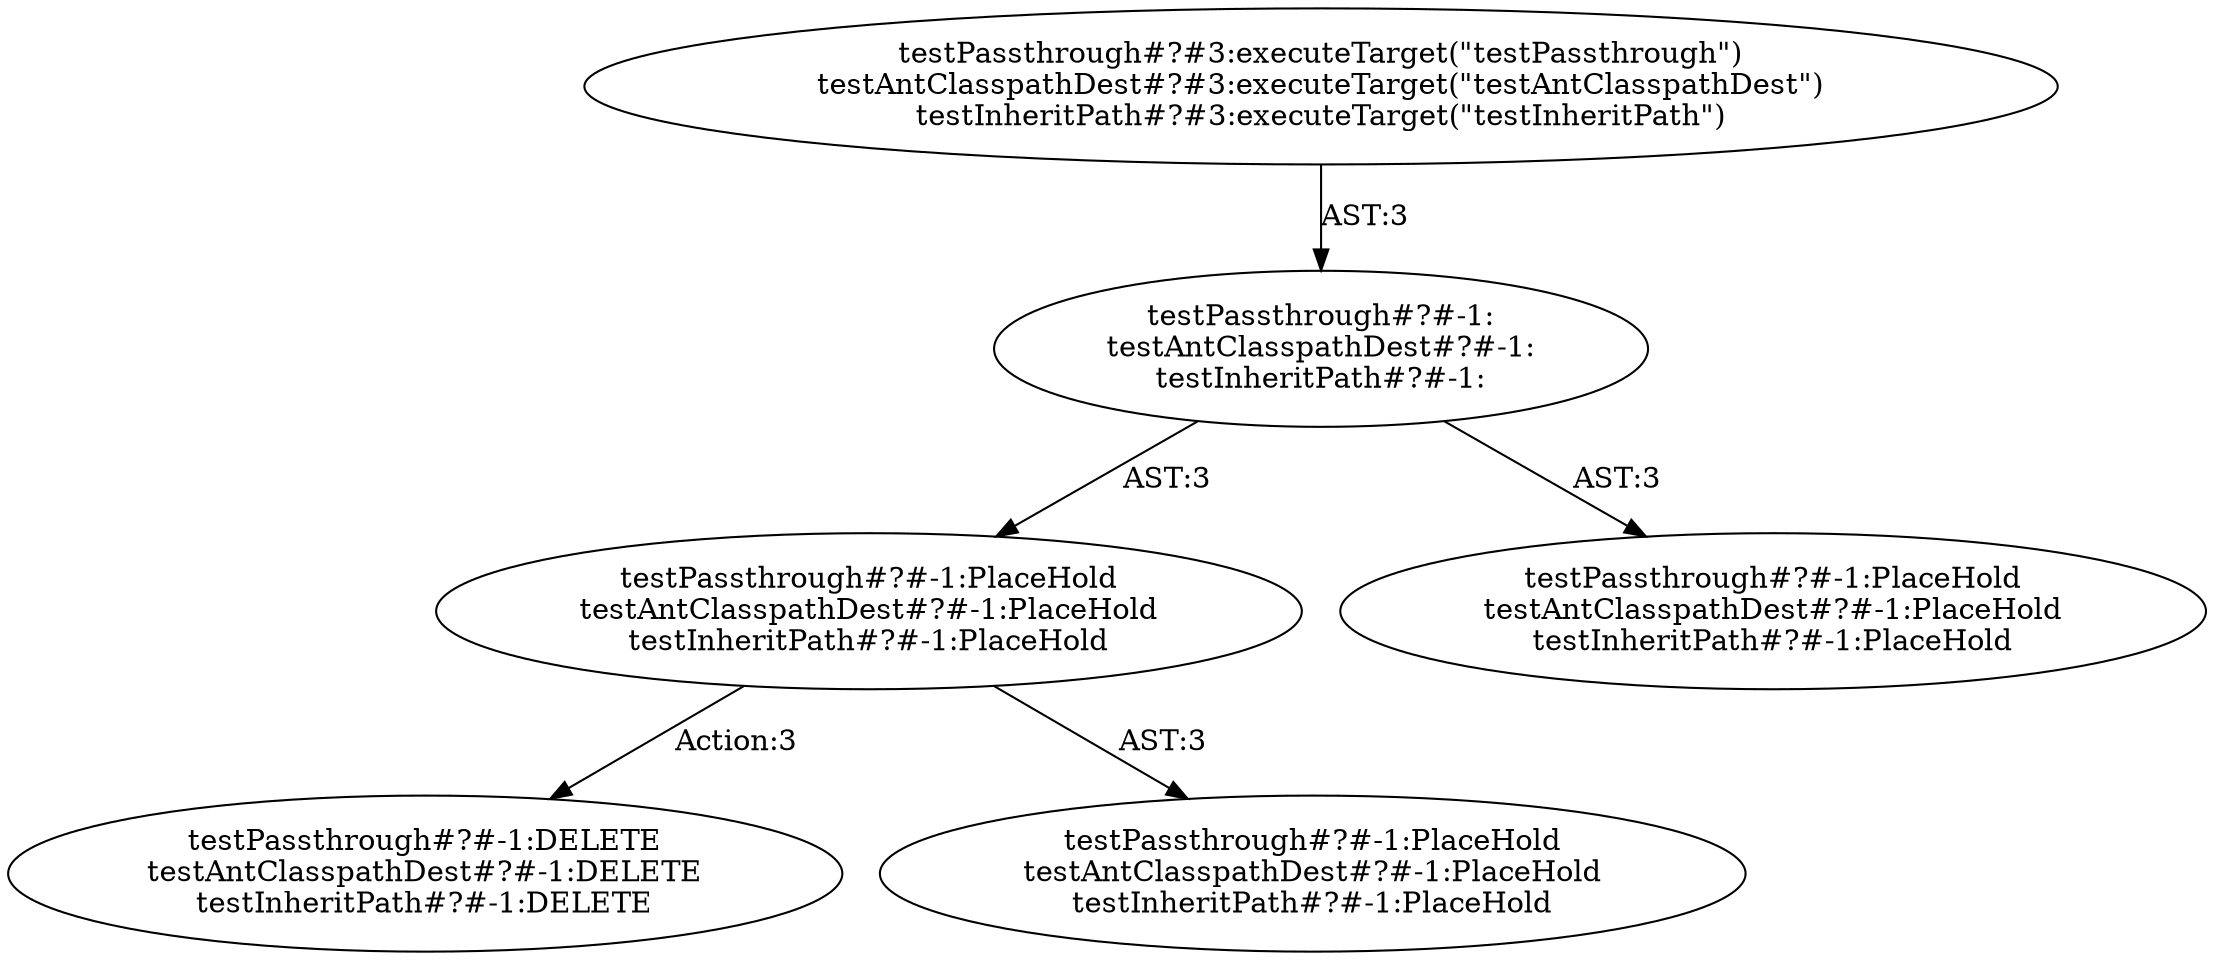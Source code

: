 digraph "Pattern" {
0 [label="testPassthrough#?#-1:DELETE
testAntClasspathDest#?#-1:DELETE
testInheritPath#?#-1:DELETE" shape=ellipse]
1 [label="testPassthrough#?#-1:PlaceHold
testAntClasspathDest#?#-1:PlaceHold
testInheritPath#?#-1:PlaceHold" shape=ellipse]
2 [label="testPassthrough#?#-1:
testAntClasspathDest#?#-1:
testInheritPath#?#-1:" shape=ellipse]
3 [label="testPassthrough#?#3:executeTarget(\"testPassthrough\")
testAntClasspathDest#?#3:executeTarget(\"testAntClasspathDest\")
testInheritPath#?#3:executeTarget(\"testInheritPath\")" shape=ellipse]
4 [label="testPassthrough#?#-1:PlaceHold
testAntClasspathDest#?#-1:PlaceHold
testInheritPath#?#-1:PlaceHold" shape=ellipse]
5 [label="testPassthrough#?#-1:PlaceHold
testAntClasspathDest#?#-1:PlaceHold
testInheritPath#?#-1:PlaceHold" shape=ellipse]
1 -> 0 [label="Action:3"];
1 -> 5 [label="AST:3"];
2 -> 1 [label="AST:3"];
2 -> 4 [label="AST:3"];
3 -> 2 [label="AST:3"];
}